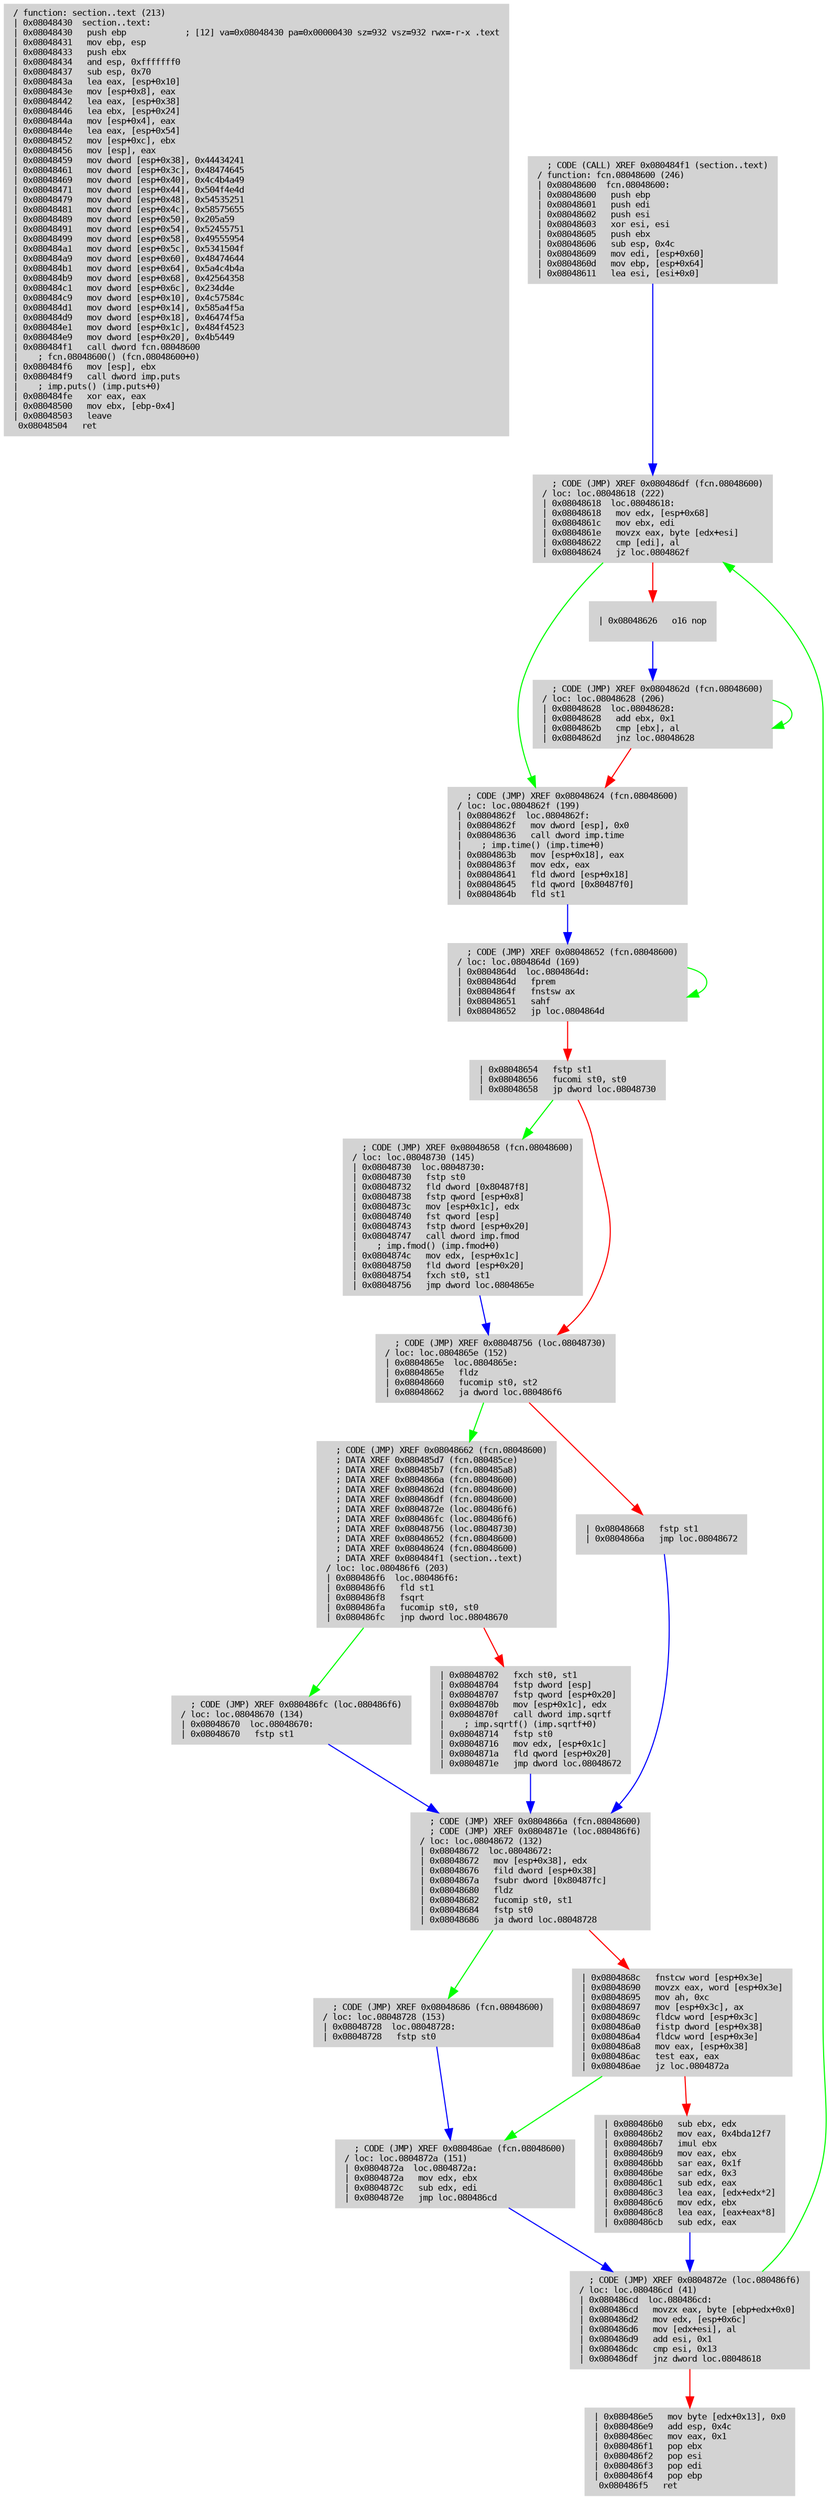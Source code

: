 digraph "code" {

        graph [bgcolor=white];
        node [color=lightgray, style=filled shape=box fontname="Courier" fontsize="8"];

	"0x08048430_0x08048430" [
		label = "/ function: section..text (213)\l| 0x08048430  section..text:\l| 0x08048430   push ebp            ; [12] va=0x08048430 pa=0x00000430 sz=932 vsz=932 rwx=-r-x .text\l| 0x08048431   mov ebp, esp\l| 0x08048433   push ebx\l| 0x08048434   and esp, 0xfffffff0\l| 0x08048437   sub esp, 0x70\l| 0x0804843a   lea eax, [esp+0x10]\l| 0x0804843e   mov [esp+0x8], eax\l| 0x08048442   lea eax, [esp+0x38]\l| 0x08048446   lea ebx, [esp+0x24]\l| 0x0804844a   mov [esp+0x4], eax\l| 0x0804844e   lea eax, [esp+0x54]\l| 0x08048452   mov [esp+0xc], ebx\l| 0x08048456   mov [esp], eax\l| 0x08048459   mov dword [esp+0x38], 0x44434241\l| 0x08048461   mov dword [esp+0x3c], 0x48474645\l| 0x08048469   mov dword [esp+0x40], 0x4c4b4a49\l| 0x08048471   mov dword [esp+0x44], 0x504f4e4d\l| 0x08048479   mov dword [esp+0x48], 0x54535251\l| 0x08048481   mov dword [esp+0x4c], 0x58575655\l| 0x08048489   mov dword [esp+0x50], 0x205a59\l| 0x08048491   mov dword [esp+0x54], 0x52455751\l| 0x08048499   mov dword [esp+0x58], 0x49555954\l| 0x080484a1   mov dword [esp+0x5c], 0x5341504f\l| 0x080484a9   mov dword [esp+0x60], 0x48474644\l| 0x080484b1   mov dword [esp+0x64], 0x5a4c4b4a\l| 0x080484b9   mov dword [esp+0x68], 0x42564358\l| 0x080484c1   mov dword [esp+0x6c], 0x234d4e\l| 0x080484c9   mov dword [esp+0x10], 0x4c57584c\l| 0x080484d1   mov dword [esp+0x14], 0x585a4f5a\l| 0x080484d9   mov dword [esp+0x18], 0x46474f5a\l| 0x080484e1   mov dword [esp+0x1c], 0x484f4523\l| 0x080484e9   mov dword [esp+0x20], 0x4b5449\l| 0x080484f1   call dword fcn.08048600\l|    ; fcn.08048600() (fcn.08048600+0)\l| 0x080484f6   mov [esp], ebx\l| 0x080484f9   call dword imp.puts\l|    ; imp.puts() (imp.puts+0)\l| 0x080484fe   xor eax, eax\l| 0x08048500   mov ebx, [ebp-0x4]\l| 0x08048503   leave\l\ 0x08048504   ret\l"
		URL = "section..text/0x08048430"
	]
	"0x08048600_0x08048600" [
		label = "  ; CODE (CALL) XREF 0x080484f1 (section..text)\l/ function: fcn.08048600 (246)\l| 0x08048600  fcn.08048600:\l| 0x08048600   push ebp\l| 0x08048601   push edi\l| 0x08048602   push esi\l| 0x08048603   xor esi, esi\l| 0x08048605   push ebx\l| 0x08048606   sub esp, 0x4c\l| 0x08048609   mov edi, [esp+0x60]\l| 0x0804860d   mov ebp, [esp+0x64]\l| 0x08048611   lea esi, [esi+0x0]\l"
		shape = "box"
		style = "filled"
		color = "lightgray"
		URL = "fcn.08048600/0x08048600"
	]
	"0x08048600_0x08048618" [
		label = "  ; CODE (JMP) XREF 0x080486df (fcn.08048600)\l/ loc: loc.08048618 (222)\l| 0x08048618  loc.08048618:\l| 0x08048618   mov edx, [esp+0x68]\l| 0x0804861c   mov ebx, edi\l| 0x0804861e   movzx eax, byte [edx+esi]\l| 0x08048622   cmp [edi], al\l| 0x08048624   jz loc.0804862f\l"
		shape = "box"
		style = "filled"
		color = "lightgray"
		URL = "fcn.08048600/0x08048618"
	]
	"0x08048600_0x0804862f" [
		label = "  ; CODE (JMP) XREF 0x08048624 (fcn.08048600)\l/ loc: loc.0804862f (199)\l| 0x0804862f  loc.0804862f:\l| 0x0804862f   mov dword [esp], 0x0\l| 0x08048636   call dword imp.time\l|    ; imp.time() (imp.time+0)\l| 0x0804863b   mov [esp+0x18], eax\l| 0x0804863f   mov edx, eax\l| 0x08048641   fld dword [esp+0x18]\l| 0x08048645   fld qword [0x80487f0]\l| 0x0804864b   fld st1\l"
		shape = "box"
		style = "filled"
		color = "lightgray"
		URL = "fcn.08048600/0x0804862f"
	]
	"0x08048600_0x08048626" [
		label = "| 0x08048626   o16 nop\l"
		shape = "box"
		style = "filled"
		color = "lightgray"
		URL = "fcn.08048600/0x08048626"
	]
	"0x08048600_0x08048628" [
		label = "  ; CODE (JMP) XREF 0x0804862d (fcn.08048600)\l/ loc: loc.08048628 (206)\l| 0x08048628  loc.08048628:\l| 0x08048628   add ebx, 0x1\l| 0x0804862b   cmp [ebx], al\l| 0x0804862d   jnz loc.08048628\l"
		shape = "box"
		style = "filled"
		color = "lightgray"
		URL = "fcn.08048600/0x08048628"
	]
	"0x08048600_0x0804864d" [
		label = "  ; CODE (JMP) XREF 0x08048652 (fcn.08048600)\l/ loc: loc.0804864d (169)\l| 0x0804864d  loc.0804864d:\l| 0x0804864d   fprem\l| 0x0804864f   fnstsw ax\l| 0x08048651   sahf\l| 0x08048652   jp loc.0804864d\l"
		shape = "box"
		style = "filled"
		color = "lightgray"
		URL = "fcn.08048600/0x0804864d"
	]
	"0x08048600_0x08048654" [
		label = "| 0x08048654   fstp st1\l| 0x08048656   fucomi st0, st0\l| 0x08048658   jp dword loc.08048730\l"
		shape = "box"
		style = "filled"
		color = "lightgray"
		URL = "fcn.08048600/0x08048654"
	]
	"0x08048600_0x08048730" [
		label = "  ; CODE (JMP) XREF 0x08048658 (fcn.08048600)\l/ loc: loc.08048730 (145)\l| 0x08048730  loc.08048730:\l| 0x08048730   fstp st0\l| 0x08048732   fld dword [0x80487f8]\l| 0x08048738   fstp qword [esp+0x8]\l| 0x0804873c   mov [esp+0x1c], edx\l| 0x08048740   fst qword [esp]\l| 0x08048743   fstp dword [esp+0x20]\l| 0x08048747   call dword imp.fmod\l|    ; imp.fmod() (imp.fmod+0)\l| 0x0804874c   mov edx, [esp+0x1c]\l| 0x08048750   fld dword [esp+0x20]\l| 0x08048754   fxch st0, st1\l| 0x08048756   jmp dword loc.0804865e\l"
		shape = "box"
		style = "filled"
		color = "lightgray"
		URL = "fcn.08048600/0x08048730"
	]
	"0x08048600_0x0804865e" [
		label = "  ; CODE (JMP) XREF 0x08048756 (loc.08048730)\l/ loc: loc.0804865e (152)\l| 0x0804865e  loc.0804865e:\l| 0x0804865e   fldz\l| 0x08048660   fucomip st0, st2\l| 0x08048662   ja dword loc.080486f6\l"
		shape = "box"
		style = "filled"
		color = "lightgray"
		URL = "fcn.08048600/0x0804865e"
	]
	"0x08048600_0x080486f6" [
		label = "  ; CODE (JMP) XREF 0x08048662 (fcn.08048600)\l  ; DATA XREF 0x080485d7 (fcn.080485ce)\l  ; DATA XREF 0x080485b7 (fcn.080485a8)\l  ; DATA XREF 0x0804866a (fcn.08048600)\l  ; DATA XREF 0x0804862d (fcn.08048600)\l  ; DATA XREF 0x080486df (fcn.08048600)\l  ; DATA XREF 0x0804872e (loc.080486f6)\l  ; DATA XREF 0x080486fc (loc.080486f6)\l  ; DATA XREF 0x08048756 (loc.08048730)\l  ; DATA XREF 0x08048652 (fcn.08048600)\l  ; DATA XREF 0x08048624 (fcn.08048600)\l  ; DATA XREF 0x080484f1 (section..text)\l/ loc: loc.080486f6 (203)\l| 0x080486f6  loc.080486f6:\l| 0x080486f6   fld st1\l| 0x080486f8   fsqrt\l| 0x080486fa   fucomip st0, st0\l| 0x080486fc   jnp dword loc.08048670\l"
		shape = "box"
		style = "filled"
		color = "lightgray"
		URL = "fcn.08048600/0x080486f6"
	]
	"0x08048600_0x08048668" [
		label = "| 0x08048668   fstp st1\l| 0x0804866a   jmp loc.08048672\l"
		shape = "box"
		style = "filled"
		color = "lightgray"
		URL = "fcn.08048600/0x08048668"
	]
	"0x08048600_0x08048672" [
		label = "  ; CODE (JMP) XREF 0x0804866a (fcn.08048600)\l  ; CODE (JMP) XREF 0x0804871e (loc.080486f6)\l/ loc: loc.08048672 (132)\l| 0x08048672  loc.08048672:\l| 0x08048672   mov [esp+0x38], edx\l| 0x08048676   fild dword [esp+0x38]\l| 0x0804867a   fsubr dword [0x80487fc]\l| 0x08048680   fldz\l| 0x08048682   fucomip st0, st1\l| 0x08048684   fstp st0\l| 0x08048686   ja dword loc.08048728\l"
		shape = "box"
		style = "filled"
		color = "lightgray"
		URL = "fcn.08048600/0x08048672"
	]
	"0x08048600_0x08048670" [
		label = "  ; CODE (JMP) XREF 0x080486fc (loc.080486f6)\l/ loc: loc.08048670 (134)\l| 0x08048670  loc.08048670:\l| 0x08048670   fstp st1\l"
		shape = "box"
		style = "filled"
		color = "lightgray"
		URL = "fcn.08048600/0x08048670"
	]
	"0x08048600_0x08048728" [
		label = "  ; CODE (JMP) XREF 0x08048686 (fcn.08048600)\l/ loc: loc.08048728 (153)\l| 0x08048728  loc.08048728:\l| 0x08048728   fstp st0\l"
		shape = "box"
		style = "filled"
		color = "lightgray"
		URL = "fcn.08048600/0x08048728"
	]
	"0x08048600_0x0804868c" [
		label = "| 0x0804868c   fnstcw word [esp+0x3e]\l| 0x08048690   movzx eax, word [esp+0x3e]\l| 0x08048695   mov ah, 0xc\l| 0x08048697   mov [esp+0x3c], ax\l| 0x0804869c   fldcw word [esp+0x3c]\l| 0x080486a0   fistp dword [esp+0x38]\l| 0x080486a4   fldcw word [esp+0x3e]\l| 0x080486a8   mov eax, [esp+0x38]\l| 0x080486ac   test eax, eax\l| 0x080486ae   jz loc.0804872a\l"
		shape = "box"
		style = "filled"
		color = "lightgray"
		URL = "fcn.08048600/0x0804868c"
	]
	"0x08048600_0x0804872a" [
		label = "  ; CODE (JMP) XREF 0x080486ae (fcn.08048600)\l/ loc: loc.0804872a (151)\l| 0x0804872a  loc.0804872a:\l| 0x0804872a   mov edx, ebx\l| 0x0804872c   sub edx, edi\l| 0x0804872e   jmp loc.080486cd\l"
		shape = "box"
		style = "filled"
		color = "lightgray"
		URL = "fcn.08048600/0x0804872a"
	]
	"0x08048600_0x080486b0" [
		label = "| 0x080486b0   sub ebx, edx\l| 0x080486b2   mov eax, 0x4bda12f7\l| 0x080486b7   imul ebx\l| 0x080486b9   mov eax, ebx\l| 0x080486bb   sar eax, 0x1f\l| 0x080486be   sar edx, 0x3\l| 0x080486c1   sub edx, eax\l| 0x080486c3   lea eax, [edx+edx*2]\l| 0x080486c6   mov edx, ebx\l| 0x080486c8   lea eax, [eax+eax*8]\l| 0x080486cb   sub edx, eax\l"
		shape = "box"
		style = "filled"
		color = "lightgray"
		URL = "fcn.08048600/0x080486b0"
	]
	"0x08048600_0x080486cd" [
		label = "  ; CODE (JMP) XREF 0x0804872e (loc.080486f6)\l/ loc: loc.080486cd (41)\l| 0x080486cd  loc.080486cd:\l| 0x080486cd   movzx eax, byte [ebp+edx+0x0]\l| 0x080486d2   mov edx, [esp+0x6c]\l| 0x080486d6   mov [edx+esi], al\l| 0x080486d9   add esi, 0x1\l| 0x080486dc   cmp esi, 0x13\l| 0x080486df   jnz dword loc.08048618\l"
		shape = "box"
		style = "filled"
		color = "lightgray"
		URL = "fcn.08048600/0x080486cd"
	]
	"0x08048600_0x080486e5" [
		label = "| 0x080486e5   mov byte [edx+0x13], 0x0\l| 0x080486e9   add esp, 0x4c\l| 0x080486ec   mov eax, 0x1\l| 0x080486f1   pop ebx\l| 0x080486f2   pop esi\l| 0x080486f3   pop edi\l| 0x080486f4   pop ebp\l\ 0x080486f5   ret\l"
		shape = "box"
		style = "filled"
		color = "lightgray"
		URL = "fcn.08048600/0x080486e5"
	]
	"0x08048600_0x08048702" [
		label = "| 0x08048702   fxch st0, st1\l| 0x08048704   fstp dword [esp]\l| 0x08048707   fstp qword [esp+0x20]\l| 0x0804870b   mov [esp+0x1c], edx\l| 0x0804870f   call dword imp.sqrtf\l|    ; imp.sqrtf() (imp.sqrtf+0)\l| 0x08048714   fstp st0\l| 0x08048716   mov edx, [esp+0x1c]\l| 0x0804871a   fld qword [esp+0x20]\l| 0x0804871e   jmp dword loc.08048672\l"
		shape = "box"
		style = "filled"
		color = "lightgray"
		URL = "fcn.08048600/0x08048702"
	]
	"0x08048600_0x08048600" -> "0x08048600_0x08048618" [
		style = "solid"
		color = "blue"
	]
	"0x08048600_0x08048618" -> "0x08048600_0x0804862f" [
		style = "solid"
		color = "green"
	]
	"0x08048600_0x08048618" -> "0x08048600_0x08048626" [
		style = "solid"
		color = "red"
	]
	"0x08048600_0x08048626" -> "0x08048600_0x08048628" [
		style = "solid"
		color = "blue"
	]
	"0x08048600_0x08048628" -> "0x08048600_0x08048628" [
		style = "solid"
		color = "green"
	]
	"0x08048600_0x08048628" -> "0x08048600_0x0804862f" [
		style = "solid"
		color = "red"
	]
	"0x08048600_0x0804862f" -> "0x08048600_0x0804864d" [
		style = "solid"
		color = "blue"
	]
	"0x08048600_0x0804864d" -> "0x08048600_0x0804864d" [
		style = "solid"
		color = "green"
	]
	"0x08048600_0x0804864d" -> "0x08048600_0x08048654" [
		style = "solid"
		color = "red"
	]
	"0x08048600_0x08048654" -> "0x08048600_0x08048730" [
		style = "solid"
		color = "green"
	]
	"0x08048600_0x08048654" -> "0x08048600_0x0804865e" [
		style = "solid"
		color = "red"
	]
	"0x08048600_0x0804865e" -> "0x08048600_0x080486f6" [
		style = "solid"
		color = "green"
	]
	"0x08048600_0x0804865e" -> "0x08048600_0x08048668" [
		style = "solid"
		color = "red"
	]
	"0x08048600_0x08048668" -> "0x08048600_0x08048672" [
		style = "solid"
		color = "blue"
	]
	"0x08048600_0x08048670" -> "0x08048600_0x08048672" [
		style = "solid"
		color = "blue"
	]
	"0x08048600_0x08048672" -> "0x08048600_0x08048728" [
		style = "solid"
		color = "green"
	]
	"0x08048600_0x08048672" -> "0x08048600_0x0804868c" [
		style = "solid"
		color = "red"
	]
	"0x08048600_0x0804868c" -> "0x08048600_0x0804872a" [
		style = "solid"
		color = "green"
	]
	"0x08048600_0x0804868c" -> "0x08048600_0x080486b0" [
		style = "solid"
		color = "red"
	]
	"0x08048600_0x080486b0" -> "0x08048600_0x080486cd" [
		style = "solid"
		color = "blue"
	]
	"0x08048600_0x080486cd" -> "0x08048600_0x08048618" [
		style = "solid"
		color = "green"
	]
	"0x08048600_0x080486cd" -> "0x08048600_0x080486e5" [
		style = "solid"
		color = "red"
	]
	"0x08048600_0x080486f6" -> "0x08048600_0x08048670" [
		style = "solid"
		color = "green"
	]
	"0x08048600_0x080486f6" -> "0x08048600_0x08048702" [
		style = "solid"
		color = "red"
	]
	"0x08048600_0x08048702" -> "0x08048600_0x08048672" [
		style = "solid"
		color = "blue"
	]
	"0x08048600_0x08048728" -> "0x08048600_0x0804872a" [
		style = "solid"
		color = "blue"
	]
	"0x08048600_0x0804872a" -> "0x08048600_0x080486cd" [
		style = "solid"
		color = "blue"
	]
	"0x08048600_0x08048730" -> "0x08048600_0x0804865e" [
		style = "solid"
		color = "blue"
	]
}
